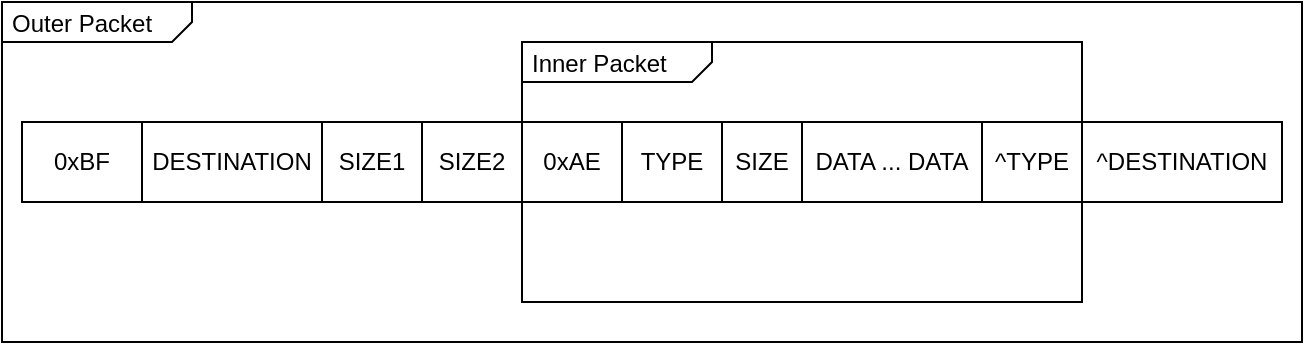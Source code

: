 <mxfile version="14.0.1" type="github">
  <diagram id="0gXyPsl8BhZMHGRmwHt-" name="Page-1">
    <mxGraphModel dx="2062" dy="1100" grid="1" gridSize="10" guides="1" tooltips="1" connect="1" arrows="1" fold="1" page="1" pageScale="1" pageWidth="827" pageHeight="1169" math="0" shadow="0">
      <root>
        <mxCell id="0" />
        <mxCell id="1" parent="0" />
        <mxCell id="HBy_B8dBlCcyNEKn9Q52-12" value="&lt;p style=&quot;margin: 0px ; margin-top: 4px ; margin-left: 5px ; text-align: left&quot;&gt;Outer Packet&lt;/p&gt;" style="html=1;shape=mxgraph.sysml.package;overflow=fill;labelX=95;align=left;spacingLeft=5;verticalAlign=top;spacingTop=-3;fontStyle=0" parent="1" vertex="1">
          <mxGeometry x="90" y="390" width="650" height="170" as="geometry" />
        </mxCell>
        <mxCell id="HBy_B8dBlCcyNEKn9Q52-13" value="&lt;p style=&quot;margin: 0px ; margin-top: 4px ; margin-left: 5px ; text-align: left&quot;&gt;Inner Packet&lt;/p&gt;" style="html=1;shape=mxgraph.sysml.package;overflow=fill;labelX=95;align=left;spacingLeft=5;verticalAlign=top;spacingTop=-3;fontStyle=0" parent="1" vertex="1">
          <mxGeometry x="350" y="410" width="280" height="130" as="geometry" />
        </mxCell>
        <mxCell id="HBy_B8dBlCcyNEKn9Q52-1" value="0xBF" style="rounded=0;whiteSpace=wrap;html=1;" parent="1" vertex="1">
          <mxGeometry x="100" y="450" width="60" height="40" as="geometry" />
        </mxCell>
        <mxCell id="HBy_B8dBlCcyNEKn9Q52-2" value="DESTINATION" style="rounded=0;whiteSpace=wrap;html=1;" parent="1" vertex="1">
          <mxGeometry x="160" y="450" width="90" height="40" as="geometry" />
        </mxCell>
        <mxCell id="HBy_B8dBlCcyNEKn9Q52-3" value="SIZE1" style="rounded=0;whiteSpace=wrap;html=1;" parent="1" vertex="1">
          <mxGeometry x="250" y="450" width="50" height="40" as="geometry" />
        </mxCell>
        <mxCell id="HBy_B8dBlCcyNEKn9Q52-4" value="SIZE2" style="rounded=0;whiteSpace=wrap;html=1;" parent="1" vertex="1">
          <mxGeometry x="300" y="450" width="50" height="40" as="geometry" />
        </mxCell>
        <mxCell id="HBy_B8dBlCcyNEKn9Q52-5" value="0xAE" style="rounded=0;whiteSpace=wrap;html=1;" parent="1" vertex="1">
          <mxGeometry x="350" y="450" width="50" height="40" as="geometry" />
        </mxCell>
        <mxCell id="HBy_B8dBlCcyNEKn9Q52-6" value="TYPE" style="rounded=0;whiteSpace=wrap;html=1;" parent="1" vertex="1">
          <mxGeometry x="400" y="450" width="50" height="40" as="geometry" />
        </mxCell>
        <mxCell id="HBy_B8dBlCcyNEKn9Q52-7" value="SIZE" style="rounded=0;whiteSpace=wrap;html=1;" parent="1" vertex="1">
          <mxGeometry x="450" y="450" width="40" height="40" as="geometry" />
        </mxCell>
        <mxCell id="HBy_B8dBlCcyNEKn9Q52-8" value="DATA ... DATA" style="rounded=0;whiteSpace=wrap;html=1;" parent="1" vertex="1">
          <mxGeometry x="490" y="450" width="90" height="40" as="geometry" />
        </mxCell>
        <mxCell id="HBy_B8dBlCcyNEKn9Q52-9" value="^TYPE" style="rounded=0;whiteSpace=wrap;html=1;" parent="1" vertex="1">
          <mxGeometry x="580" y="450" width="50" height="40" as="geometry" />
        </mxCell>
        <mxCell id="HBy_B8dBlCcyNEKn9Q52-11" value="^DESTINATION" style="rounded=0;whiteSpace=wrap;html=1;" parent="1" vertex="1">
          <mxGeometry x="630" y="450" width="100" height="40" as="geometry" />
        </mxCell>
      </root>
    </mxGraphModel>
  </diagram>
</mxfile>
